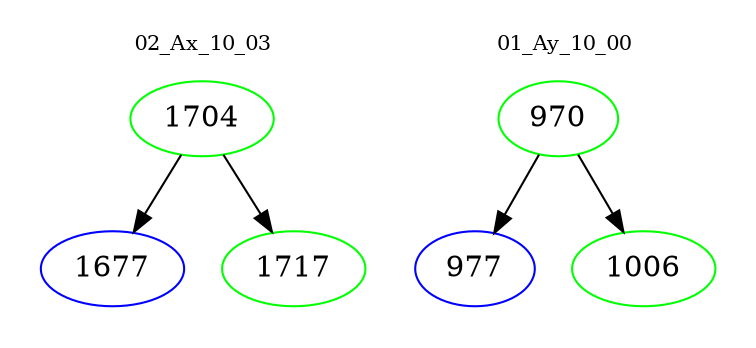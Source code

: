 digraph{
subgraph cluster_0 {
color = white
label = "02_Ax_10_03";
fontsize=10;
T0_1704 [label="1704", color="green"]
T0_1704 -> T0_1677 [color="black"]
T0_1677 [label="1677", color="blue"]
T0_1704 -> T0_1717 [color="black"]
T0_1717 [label="1717", color="green"]
}
subgraph cluster_1 {
color = white
label = "01_Ay_10_00";
fontsize=10;
T1_970 [label="970", color="green"]
T1_970 -> T1_977 [color="black"]
T1_977 [label="977", color="blue"]
T1_970 -> T1_1006 [color="black"]
T1_1006 [label="1006", color="green"]
}
}
